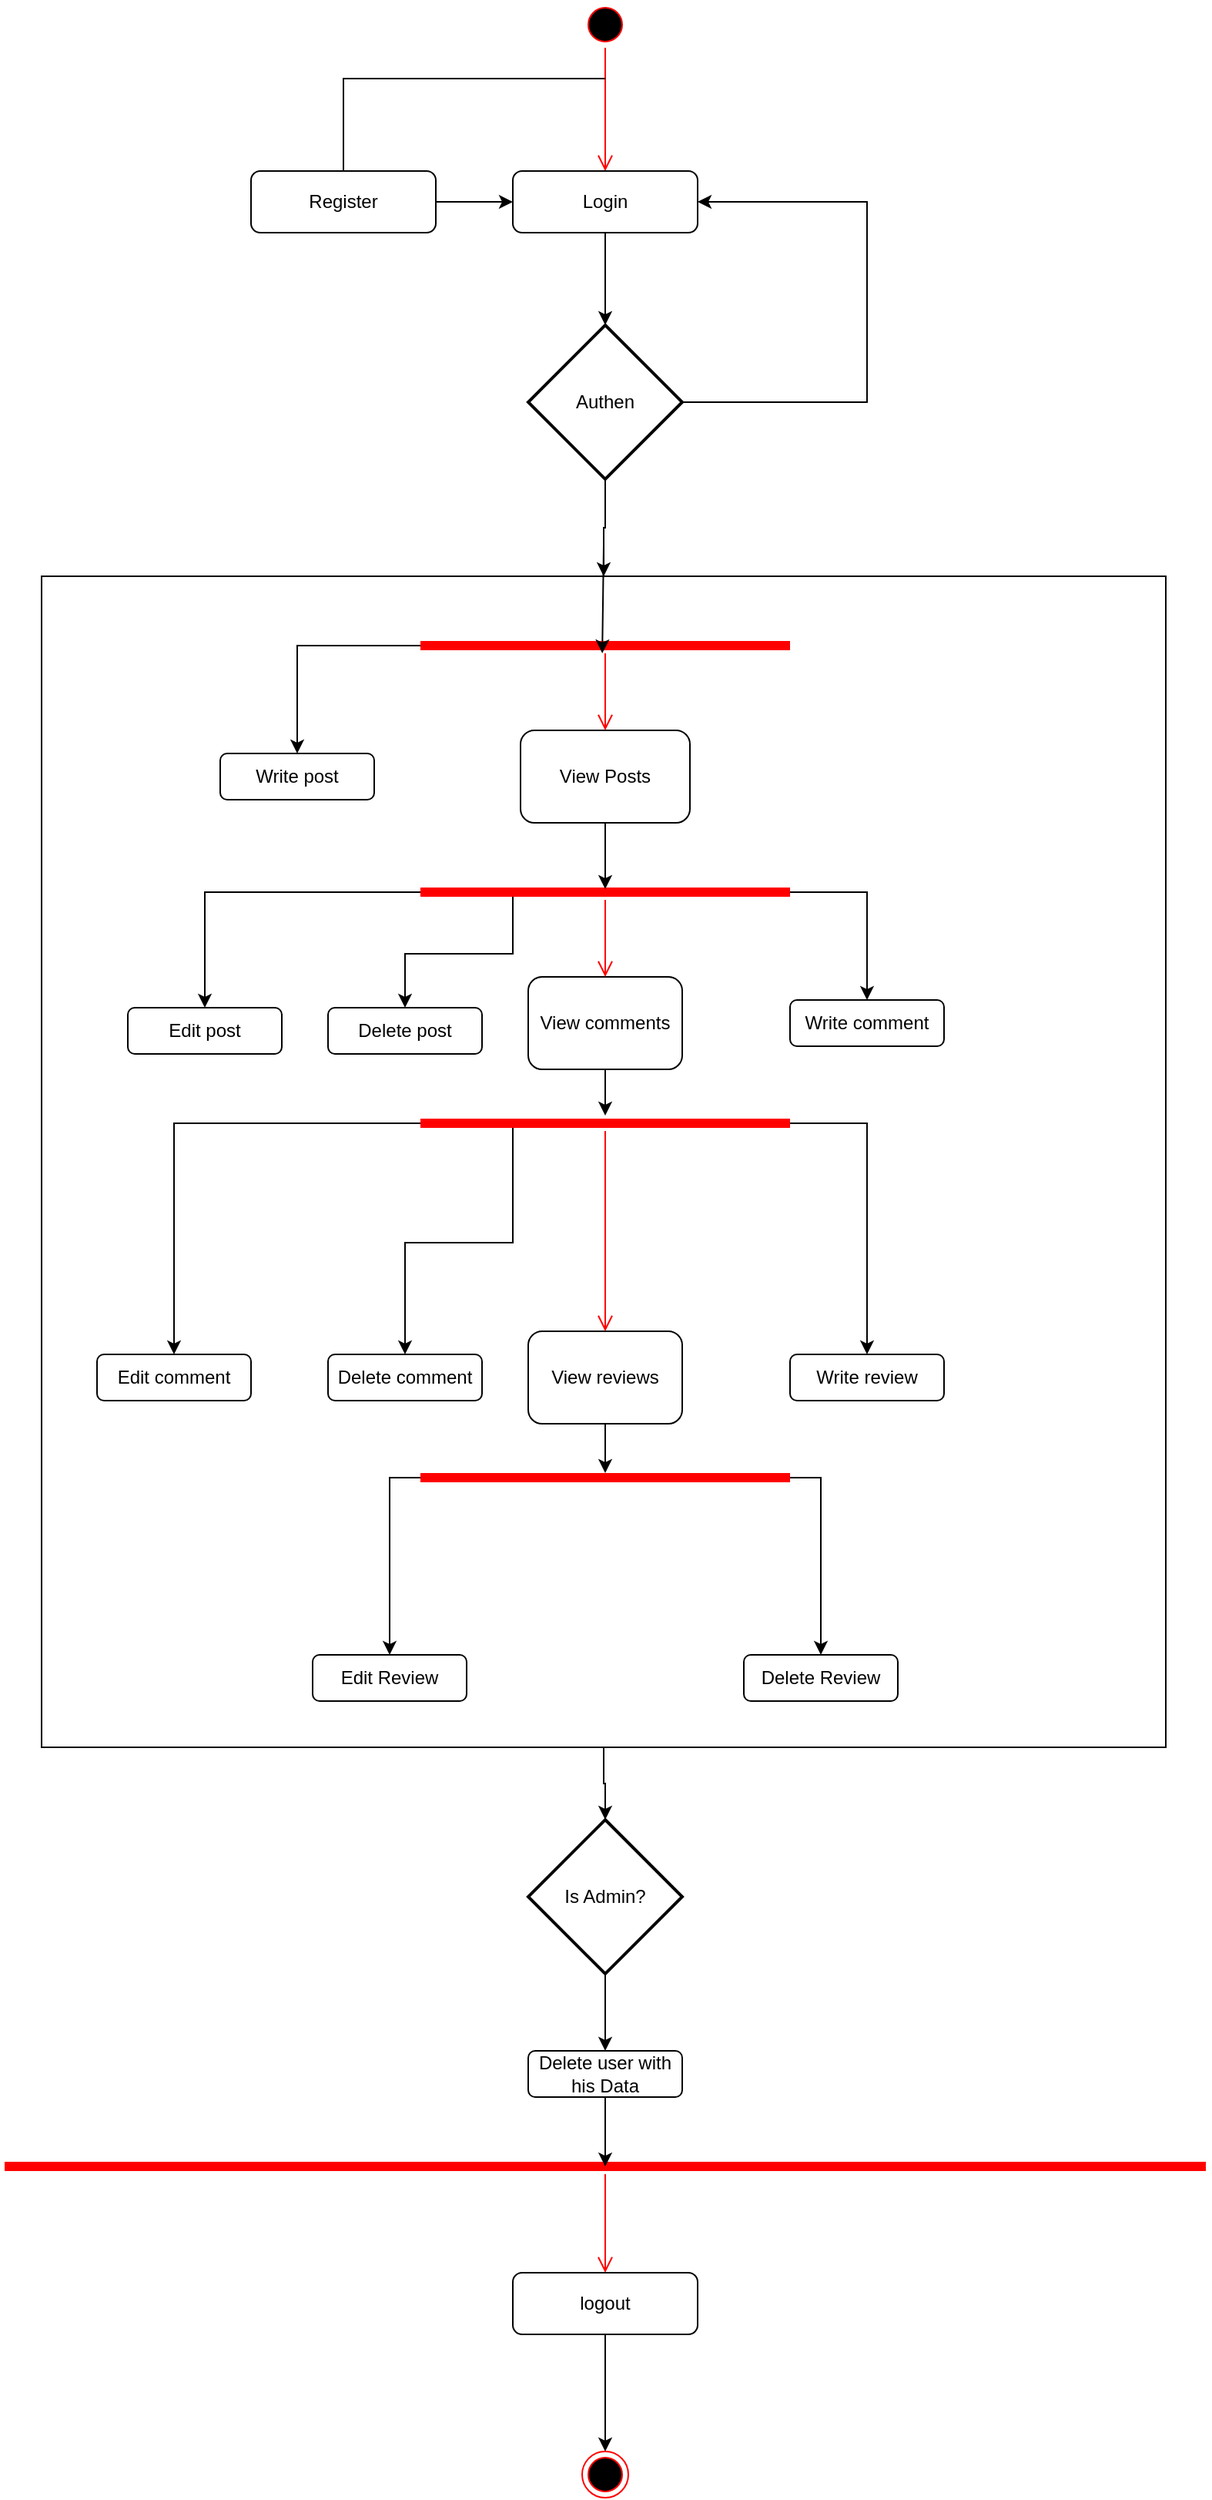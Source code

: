 <mxfile version="22.0.4" type="github">
  <diagram name="Page-1" id="Pcqsmlme5_Lro8zMYVsA">
    <mxGraphModel dx="880" dy="478" grid="1" gridSize="10" guides="1" tooltips="1" connect="1" arrows="1" fold="1" page="1" pageScale="1" pageWidth="850" pageHeight="1100" math="0" shadow="0">
      <root>
        <mxCell id="0" />
        <mxCell id="1" parent="0" />
        <mxCell id="-4lkkh-zpTQXG72Wgfdq-128" style="edgeStyle=orthogonalEdgeStyle;rounded=0;orthogonalLoop=1;jettySize=auto;html=1;exitX=0.5;exitY=1;exitDx=0;exitDy=0;" parent="1" source="-4lkkh-zpTQXG72Wgfdq-123" target="-4lkkh-zpTQXG72Wgfdq-129" edge="1">
          <mxGeometry relative="1" as="geometry">
            <mxPoint x="440.059" y="1630" as="targetPoint" />
          </mxGeometry>
        </mxCell>
        <mxCell id="-4lkkh-zpTQXG72Wgfdq-123" value="" style="rounded=0;whiteSpace=wrap;html=1;fillColor=none;" parent="1" vertex="1">
          <mxGeometry x="74" y="843" width="730" height="760" as="geometry" />
        </mxCell>
        <mxCell id="-4lkkh-zpTQXG72Wgfdq-1" value="" style="ellipse;html=1;shape=startState;fillColor=#000000;strokeColor=#ff0000;" parent="1" vertex="1">
          <mxGeometry x="425" y="470" width="30" height="30" as="geometry" />
        </mxCell>
        <mxCell id="-4lkkh-zpTQXG72Wgfdq-2" value="" style="edgeStyle=orthogonalEdgeStyle;html=1;verticalAlign=bottom;endArrow=open;endSize=8;strokeColor=#ff0000;rounded=0;entryX=0.5;entryY=0;entryDx=0;entryDy=0;" parent="1" source="-4lkkh-zpTQXG72Wgfdq-1" target="-4lkkh-zpTQXG72Wgfdq-3" edge="1">
          <mxGeometry relative="1" as="geometry">
            <mxPoint x="440" y="560" as="targetPoint" />
          </mxGeometry>
        </mxCell>
        <mxCell id="-4lkkh-zpTQXG72Wgfdq-3" value="Login" style="rounded=1;whiteSpace=wrap;html=1;" parent="1" vertex="1">
          <mxGeometry x="380" y="580" width="120" height="40" as="geometry" />
        </mxCell>
        <mxCell id="-4lkkh-zpTQXG72Wgfdq-9" style="edgeStyle=orthogonalEdgeStyle;rounded=0;orthogonalLoop=1;jettySize=auto;html=1;entryX=0;entryY=0.5;entryDx=0;entryDy=0;" parent="1" source="-4lkkh-zpTQXG72Wgfdq-4" target="-4lkkh-zpTQXG72Wgfdq-3" edge="1">
          <mxGeometry relative="1" as="geometry" />
        </mxCell>
        <mxCell id="-4lkkh-zpTQXG72Wgfdq-4" value="Register" style="rounded=1;whiteSpace=wrap;html=1;" parent="1" vertex="1">
          <mxGeometry x="210" y="580" width="120" height="40" as="geometry" />
        </mxCell>
        <mxCell id="-4lkkh-zpTQXG72Wgfdq-8" style="edgeStyle=orthogonalEdgeStyle;rounded=0;orthogonalLoop=1;jettySize=auto;html=1;exitX=1;exitY=0.5;exitDx=0;exitDy=0;exitPerimeter=0;entryX=1;entryY=0.5;entryDx=0;entryDy=0;" parent="1" source="-4lkkh-zpTQXG72Wgfdq-5" target="-4lkkh-zpTQXG72Wgfdq-3" edge="1">
          <mxGeometry relative="1" as="geometry">
            <mxPoint x="640" y="600" as="targetPoint" />
            <Array as="points">
              <mxPoint x="610" y="730" />
              <mxPoint x="610" y="600" />
            </Array>
          </mxGeometry>
        </mxCell>
        <mxCell id="-4lkkh-zpTQXG72Wgfdq-126" style="edgeStyle=orthogonalEdgeStyle;rounded=0;orthogonalLoop=1;jettySize=auto;html=1;exitX=0.5;exitY=1;exitDx=0;exitDy=0;exitPerimeter=0;entryX=0.5;entryY=0;entryDx=0;entryDy=0;" parent="1" source="-4lkkh-zpTQXG72Wgfdq-5" target="-4lkkh-zpTQXG72Wgfdq-123" edge="1">
          <mxGeometry relative="1" as="geometry" />
        </mxCell>
        <mxCell id="-4lkkh-zpTQXG72Wgfdq-5" value="Authen" style="strokeWidth=2;html=1;shape=mxgraph.flowchart.decision;whiteSpace=wrap;" parent="1" vertex="1">
          <mxGeometry x="390" y="680" width="100" height="100" as="geometry" />
        </mxCell>
        <mxCell id="-4lkkh-zpTQXG72Wgfdq-6" value="" style="endArrow=none;html=1;rounded=0;exitX=0.5;exitY=0;exitDx=0;exitDy=0;" parent="1" source="-4lkkh-zpTQXG72Wgfdq-4" edge="1">
          <mxGeometry width="50" height="50" relative="1" as="geometry">
            <mxPoint x="400" y="680" as="sourcePoint" />
            <mxPoint x="440" y="520" as="targetPoint" />
            <Array as="points">
              <mxPoint x="270" y="520" />
            </Array>
          </mxGeometry>
        </mxCell>
        <mxCell id="-4lkkh-zpTQXG72Wgfdq-7" style="edgeStyle=orthogonalEdgeStyle;rounded=0;orthogonalLoop=1;jettySize=auto;html=1;entryX=0.5;entryY=0;entryDx=0;entryDy=0;entryPerimeter=0;" parent="1" source="-4lkkh-zpTQXG72Wgfdq-3" target="-4lkkh-zpTQXG72Wgfdq-5" edge="1">
          <mxGeometry relative="1" as="geometry" />
        </mxCell>
        <mxCell id="-4lkkh-zpTQXG72Wgfdq-25" value="Write post" style="rounded=1;whiteSpace=wrap;html=1;" parent="1" vertex="1">
          <mxGeometry x="190" y="958" width="100" height="30" as="geometry" />
        </mxCell>
        <mxCell id="-4lkkh-zpTQXG72Wgfdq-26" value="View Posts" style="rounded=1;whiteSpace=wrap;html=1;" parent="1" vertex="1">
          <mxGeometry x="385" y="943" width="110" height="60" as="geometry" />
        </mxCell>
        <mxCell id="-4lkkh-zpTQXG72Wgfdq-141" style="edgeStyle=orthogonalEdgeStyle;rounded=0;orthogonalLoop=1;jettySize=auto;html=1;exitX=0.5;exitY=1;exitDx=0;exitDy=0;" parent="1" source="-4lkkh-zpTQXG72Wgfdq-27" target="-4lkkh-zpTQXG72Wgfdq-100" edge="1">
          <mxGeometry relative="1" as="geometry" />
        </mxCell>
        <mxCell id="-4lkkh-zpTQXG72Wgfdq-27" value="View comments" style="rounded=1;whiteSpace=wrap;html=1;" parent="1" vertex="1">
          <mxGeometry x="390" y="1103" width="100" height="60" as="geometry" />
        </mxCell>
        <mxCell id="-4lkkh-zpTQXG72Wgfdq-31" value="Edit post" style="rounded=1;whiteSpace=wrap;html=1;" parent="1" vertex="1">
          <mxGeometry x="130" y="1123" width="100" height="30" as="geometry" />
        </mxCell>
        <mxCell id="-4lkkh-zpTQXG72Wgfdq-32" value="Delete post" style="rounded=1;whiteSpace=wrap;html=1;" parent="1" vertex="1">
          <mxGeometry x="260" y="1123" width="100" height="30" as="geometry" />
        </mxCell>
        <mxCell id="-4lkkh-zpTQXG72Wgfdq-35" value="Edit comment" style="rounded=1;whiteSpace=wrap;html=1;" parent="1" vertex="1">
          <mxGeometry x="110" y="1348" width="100" height="30" as="geometry" />
        </mxCell>
        <mxCell id="-4lkkh-zpTQXG72Wgfdq-36" value="Delete comment" style="rounded=1;whiteSpace=wrap;html=1;" parent="1" vertex="1">
          <mxGeometry x="260" y="1348" width="100" height="30" as="geometry" />
        </mxCell>
        <mxCell id="-4lkkh-zpTQXG72Wgfdq-96" style="edgeStyle=orthogonalEdgeStyle;rounded=0;orthogonalLoop=1;jettySize=auto;html=1;exitX=0;exitY=0.5;exitDx=0;exitDy=0;exitPerimeter=0;entryX=0.5;entryY=0;entryDx=0;entryDy=0;" parent="1" source="-4lkkh-zpTQXG72Wgfdq-53" target="-4lkkh-zpTQXG72Wgfdq-25" edge="1">
          <mxGeometry relative="1" as="geometry" />
        </mxCell>
        <mxCell id="-4lkkh-zpTQXG72Wgfdq-53" value="" style="shape=line;html=1;strokeWidth=6;strokeColor=#ff0000;" parent="1" vertex="1">
          <mxGeometry x="320" y="883" width="240" height="10" as="geometry" />
        </mxCell>
        <mxCell id="-4lkkh-zpTQXG72Wgfdq-54" value="" style="edgeStyle=orthogonalEdgeStyle;html=1;verticalAlign=bottom;endArrow=open;endSize=8;strokeColor=#ff0000;rounded=0;entryX=0.5;entryY=0;entryDx=0;entryDy=0;" parent="1" source="-4lkkh-zpTQXG72Wgfdq-53" target="-4lkkh-zpTQXG72Wgfdq-26" edge="1">
          <mxGeometry relative="1" as="geometry">
            <mxPoint x="440" y="943" as="targetPoint" />
            <Array as="points" />
          </mxGeometry>
        </mxCell>
        <mxCell id="-4lkkh-zpTQXG72Wgfdq-58" value="View reviews" style="rounded=1;whiteSpace=wrap;html=1;" parent="1" vertex="1">
          <mxGeometry x="390" y="1333" width="100" height="60" as="geometry" />
        </mxCell>
        <mxCell id="-4lkkh-zpTQXG72Wgfdq-86" value="Write comment" style="rounded=1;whiteSpace=wrap;html=1;" parent="1" vertex="1">
          <mxGeometry x="560" y="1118" width="100" height="30" as="geometry" />
        </mxCell>
        <mxCell id="-4lkkh-zpTQXG72Wgfdq-87" value="Edit Review" style="rounded=1;whiteSpace=wrap;html=1;" parent="1" vertex="1">
          <mxGeometry x="250" y="1543" width="100" height="30" as="geometry" />
        </mxCell>
        <mxCell id="-4lkkh-zpTQXG72Wgfdq-88" value="Delete Review" style="rounded=1;whiteSpace=wrap;html=1;" parent="1" vertex="1">
          <mxGeometry x="530" y="1543" width="100" height="30" as="geometry" />
        </mxCell>
        <mxCell id="-4lkkh-zpTQXG72Wgfdq-92" value="Write review" style="rounded=1;whiteSpace=wrap;html=1;" parent="1" vertex="1">
          <mxGeometry x="560" y="1348" width="100" height="30" as="geometry" />
        </mxCell>
        <mxCell id="-4lkkh-zpTQXG72Wgfdq-102" style="edgeStyle=orthogonalEdgeStyle;rounded=0;orthogonalLoop=1;jettySize=auto;html=1;exitX=0.25;exitY=0.5;exitDx=0;exitDy=0;exitPerimeter=0;entryX=0.5;entryY=0;entryDx=0;entryDy=0;" parent="1" source="-4lkkh-zpTQXG72Wgfdq-97" target="-4lkkh-zpTQXG72Wgfdq-32" edge="1">
          <mxGeometry relative="1" as="geometry" />
        </mxCell>
        <mxCell id="-4lkkh-zpTQXG72Wgfdq-103" style="edgeStyle=orthogonalEdgeStyle;rounded=0;orthogonalLoop=1;jettySize=auto;html=1;exitX=0;exitY=0.5;exitDx=0;exitDy=0;exitPerimeter=0;entryX=0.5;entryY=0;entryDx=0;entryDy=0;" parent="1" source="-4lkkh-zpTQXG72Wgfdq-97" target="-4lkkh-zpTQXG72Wgfdq-31" edge="1">
          <mxGeometry relative="1" as="geometry" />
        </mxCell>
        <mxCell id="-4lkkh-zpTQXG72Wgfdq-104" style="edgeStyle=orthogonalEdgeStyle;rounded=0;orthogonalLoop=1;jettySize=auto;html=1;exitX=1;exitY=0.5;exitDx=0;exitDy=0;exitPerimeter=0;entryX=0.5;entryY=0;entryDx=0;entryDy=0;" parent="1" source="-4lkkh-zpTQXG72Wgfdq-97" target="-4lkkh-zpTQXG72Wgfdq-86" edge="1">
          <mxGeometry relative="1" as="geometry" />
        </mxCell>
        <mxCell id="-4lkkh-zpTQXG72Wgfdq-97" value="" style="shape=line;html=1;strokeWidth=6;strokeColor=#ff0000;" parent="1" vertex="1">
          <mxGeometry x="320" y="1043" width="240" height="10" as="geometry" />
        </mxCell>
        <mxCell id="-4lkkh-zpTQXG72Wgfdq-98" value="" style="edgeStyle=orthogonalEdgeStyle;html=1;verticalAlign=bottom;endArrow=open;endSize=8;strokeColor=#ff0000;rounded=0;entryX=0.5;entryY=0;entryDx=0;entryDy=0;" parent="1" source="-4lkkh-zpTQXG72Wgfdq-97" target="-4lkkh-zpTQXG72Wgfdq-27" edge="1">
          <mxGeometry relative="1" as="geometry">
            <mxPoint x="440" y="1198" as="targetPoint" />
            <Array as="points" />
          </mxGeometry>
        </mxCell>
        <mxCell id="-4lkkh-zpTQXG72Wgfdq-99" style="edgeStyle=orthogonalEdgeStyle;rounded=0;orthogonalLoop=1;jettySize=auto;html=1;exitX=0.5;exitY=1;exitDx=0;exitDy=0;entryX=0.5;entryY=0.3;entryDx=0;entryDy=0;entryPerimeter=0;" parent="1" source="-4lkkh-zpTQXG72Wgfdq-26" target="-4lkkh-zpTQXG72Wgfdq-97" edge="1">
          <mxGeometry relative="1" as="geometry" />
        </mxCell>
        <mxCell id="-4lkkh-zpTQXG72Wgfdq-105" style="edgeStyle=orthogonalEdgeStyle;rounded=0;orthogonalLoop=1;jettySize=auto;html=1;exitX=0.25;exitY=0.5;exitDx=0;exitDy=0;exitPerimeter=0;" parent="1" source="-4lkkh-zpTQXG72Wgfdq-100" target="-4lkkh-zpTQXG72Wgfdq-36" edge="1">
          <mxGeometry relative="1" as="geometry" />
        </mxCell>
        <mxCell id="-4lkkh-zpTQXG72Wgfdq-106" style="edgeStyle=orthogonalEdgeStyle;rounded=0;orthogonalLoop=1;jettySize=auto;html=1;exitX=0;exitY=0.5;exitDx=0;exitDy=0;exitPerimeter=0;entryX=0.5;entryY=0;entryDx=0;entryDy=0;" parent="1" source="-4lkkh-zpTQXG72Wgfdq-100" target="-4lkkh-zpTQXG72Wgfdq-35" edge="1">
          <mxGeometry relative="1" as="geometry" />
        </mxCell>
        <mxCell id="-4lkkh-zpTQXG72Wgfdq-107" style="edgeStyle=orthogonalEdgeStyle;rounded=0;orthogonalLoop=1;jettySize=auto;html=1;exitX=1;exitY=0.5;exitDx=0;exitDy=0;exitPerimeter=0;entryX=0.5;entryY=0;entryDx=0;entryDy=0;" parent="1" source="-4lkkh-zpTQXG72Wgfdq-100" target="-4lkkh-zpTQXG72Wgfdq-92" edge="1">
          <mxGeometry relative="1" as="geometry" />
        </mxCell>
        <mxCell id="-4lkkh-zpTQXG72Wgfdq-100" value="" style="shape=line;html=1;strokeWidth=6;strokeColor=#ff0000;" parent="1" vertex="1">
          <mxGeometry x="320" y="1193" width="240" height="10" as="geometry" />
        </mxCell>
        <mxCell id="-4lkkh-zpTQXG72Wgfdq-101" value="" style="edgeStyle=orthogonalEdgeStyle;html=1;verticalAlign=bottom;endArrow=open;endSize=8;strokeColor=#ff0000;rounded=0;entryX=0.5;entryY=0;entryDx=0;entryDy=0;" parent="1" source="-4lkkh-zpTQXG72Wgfdq-100" target="-4lkkh-zpTQXG72Wgfdq-58" edge="1">
          <mxGeometry relative="1" as="geometry">
            <mxPoint x="440" y="1293" as="targetPoint" />
            <Array as="points" />
          </mxGeometry>
        </mxCell>
        <mxCell id="-4lkkh-zpTQXG72Wgfdq-110" style="edgeStyle=orthogonalEdgeStyle;rounded=0;orthogonalLoop=1;jettySize=auto;html=1;exitX=1;exitY=0.5;exitDx=0;exitDy=0;exitPerimeter=0;" parent="1" source="-4lkkh-zpTQXG72Wgfdq-108" target="-4lkkh-zpTQXG72Wgfdq-88" edge="1">
          <mxGeometry relative="1" as="geometry" />
        </mxCell>
        <mxCell id="-4lkkh-zpTQXG72Wgfdq-111" style="edgeStyle=orthogonalEdgeStyle;rounded=0;orthogonalLoop=1;jettySize=auto;html=1;exitX=0;exitY=0.5;exitDx=0;exitDy=0;exitPerimeter=0;entryX=0.5;entryY=0;entryDx=0;entryDy=0;" parent="1" source="-4lkkh-zpTQXG72Wgfdq-108" target="-4lkkh-zpTQXG72Wgfdq-87" edge="1">
          <mxGeometry relative="1" as="geometry" />
        </mxCell>
        <mxCell id="-4lkkh-zpTQXG72Wgfdq-108" value="" style="shape=line;html=1;strokeWidth=6;strokeColor=#ff0000;" parent="1" vertex="1">
          <mxGeometry x="320" y="1423" width="240" height="10" as="geometry" />
        </mxCell>
        <mxCell id="-4lkkh-zpTQXG72Wgfdq-115" style="edgeStyle=orthogonalEdgeStyle;rounded=0;orthogonalLoop=1;jettySize=auto;html=1;exitX=0.5;exitY=1;exitDx=0;exitDy=0;entryX=0.5;entryY=0.2;entryDx=0;entryDy=0;entryPerimeter=0;" parent="1" source="-4lkkh-zpTQXG72Wgfdq-58" target="-4lkkh-zpTQXG72Wgfdq-108" edge="1">
          <mxGeometry relative="1" as="geometry" />
        </mxCell>
        <mxCell id="-4lkkh-zpTQXG72Wgfdq-127" style="edgeStyle=orthogonalEdgeStyle;rounded=0;orthogonalLoop=1;jettySize=auto;html=1;exitX=0.5;exitY=0;exitDx=0;exitDy=0;entryX=0.492;entryY=1;entryDx=0;entryDy=0;entryPerimeter=0;" parent="1" source="-4lkkh-zpTQXG72Wgfdq-123" target="-4lkkh-zpTQXG72Wgfdq-53" edge="1">
          <mxGeometry relative="1" as="geometry" />
        </mxCell>
        <mxCell id="-4lkkh-zpTQXG72Wgfdq-133" style="edgeStyle=orthogonalEdgeStyle;rounded=0;orthogonalLoop=1;jettySize=auto;html=1;exitX=0.5;exitY=1;exitDx=0;exitDy=0;exitPerimeter=0;entryX=0.5;entryY=0;entryDx=0;entryDy=0;" parent="1" source="-4lkkh-zpTQXG72Wgfdq-129" target="-4lkkh-zpTQXG72Wgfdq-132" edge="1">
          <mxGeometry relative="1" as="geometry" />
        </mxCell>
        <mxCell id="-4lkkh-zpTQXG72Wgfdq-129" value="Is Admin?" style="strokeWidth=2;html=1;shape=mxgraph.flowchart.decision;whiteSpace=wrap;" parent="1" vertex="1">
          <mxGeometry x="390" y="1650" width="100" height="100" as="geometry" />
        </mxCell>
        <mxCell id="-4lkkh-zpTQXG72Wgfdq-132" value="Delete user with his Data" style="rounded=1;whiteSpace=wrap;html=1;" parent="1" vertex="1">
          <mxGeometry x="390" y="1800" width="100" height="30" as="geometry" />
        </mxCell>
        <mxCell id="-4lkkh-zpTQXG72Wgfdq-134" value="" style="shape=line;html=1;strokeWidth=6;strokeColor=#ff0000;" parent="1" vertex="1">
          <mxGeometry x="50" y="1870" width="780" height="10" as="geometry" />
        </mxCell>
        <mxCell id="-4lkkh-zpTQXG72Wgfdq-135" value="" style="edgeStyle=orthogonalEdgeStyle;html=1;verticalAlign=bottom;endArrow=open;endSize=8;strokeColor=#ff0000;rounded=0;" parent="1" source="-4lkkh-zpTQXG72Wgfdq-134" target="-4lkkh-zpTQXG72Wgfdq-137" edge="1">
          <mxGeometry relative="1" as="geometry">
            <mxPoint x="439" y="2000" as="targetPoint" />
            <mxPoint x="437.0" y="1923" as="sourcePoint" />
            <Array as="points" />
          </mxGeometry>
        </mxCell>
        <mxCell id="-4lkkh-zpTQXG72Wgfdq-136" style="edgeStyle=orthogonalEdgeStyle;rounded=0;orthogonalLoop=1;jettySize=auto;html=1;exitX=0.5;exitY=1;exitDx=0;exitDy=0;entryX=0.5;entryY=0.506;entryDx=0;entryDy=0;entryPerimeter=0;" parent="1" source="-4lkkh-zpTQXG72Wgfdq-132" target="-4lkkh-zpTQXG72Wgfdq-134" edge="1">
          <mxGeometry relative="1" as="geometry" />
        </mxCell>
        <mxCell id="-4lkkh-zpTQXG72Wgfdq-140" style="edgeStyle=orthogonalEdgeStyle;rounded=0;orthogonalLoop=1;jettySize=auto;html=1;exitX=0.5;exitY=1;exitDx=0;exitDy=0;entryX=0.5;entryY=0;entryDx=0;entryDy=0;" parent="1" source="-4lkkh-zpTQXG72Wgfdq-137" target="-4lkkh-zpTQXG72Wgfdq-139" edge="1">
          <mxGeometry relative="1" as="geometry" />
        </mxCell>
        <mxCell id="-4lkkh-zpTQXG72Wgfdq-137" value="logout" style="rounded=1;whiteSpace=wrap;html=1;" parent="1" vertex="1">
          <mxGeometry x="380" y="1944" width="120" height="40" as="geometry" />
        </mxCell>
        <mxCell id="-4lkkh-zpTQXG72Wgfdq-139" value="" style="ellipse;html=1;shape=endState;fillColor=#000000;strokeColor=#ff0000;" parent="1" vertex="1">
          <mxGeometry x="425" y="2060" width="30" height="30" as="geometry" />
        </mxCell>
      </root>
    </mxGraphModel>
  </diagram>
</mxfile>
